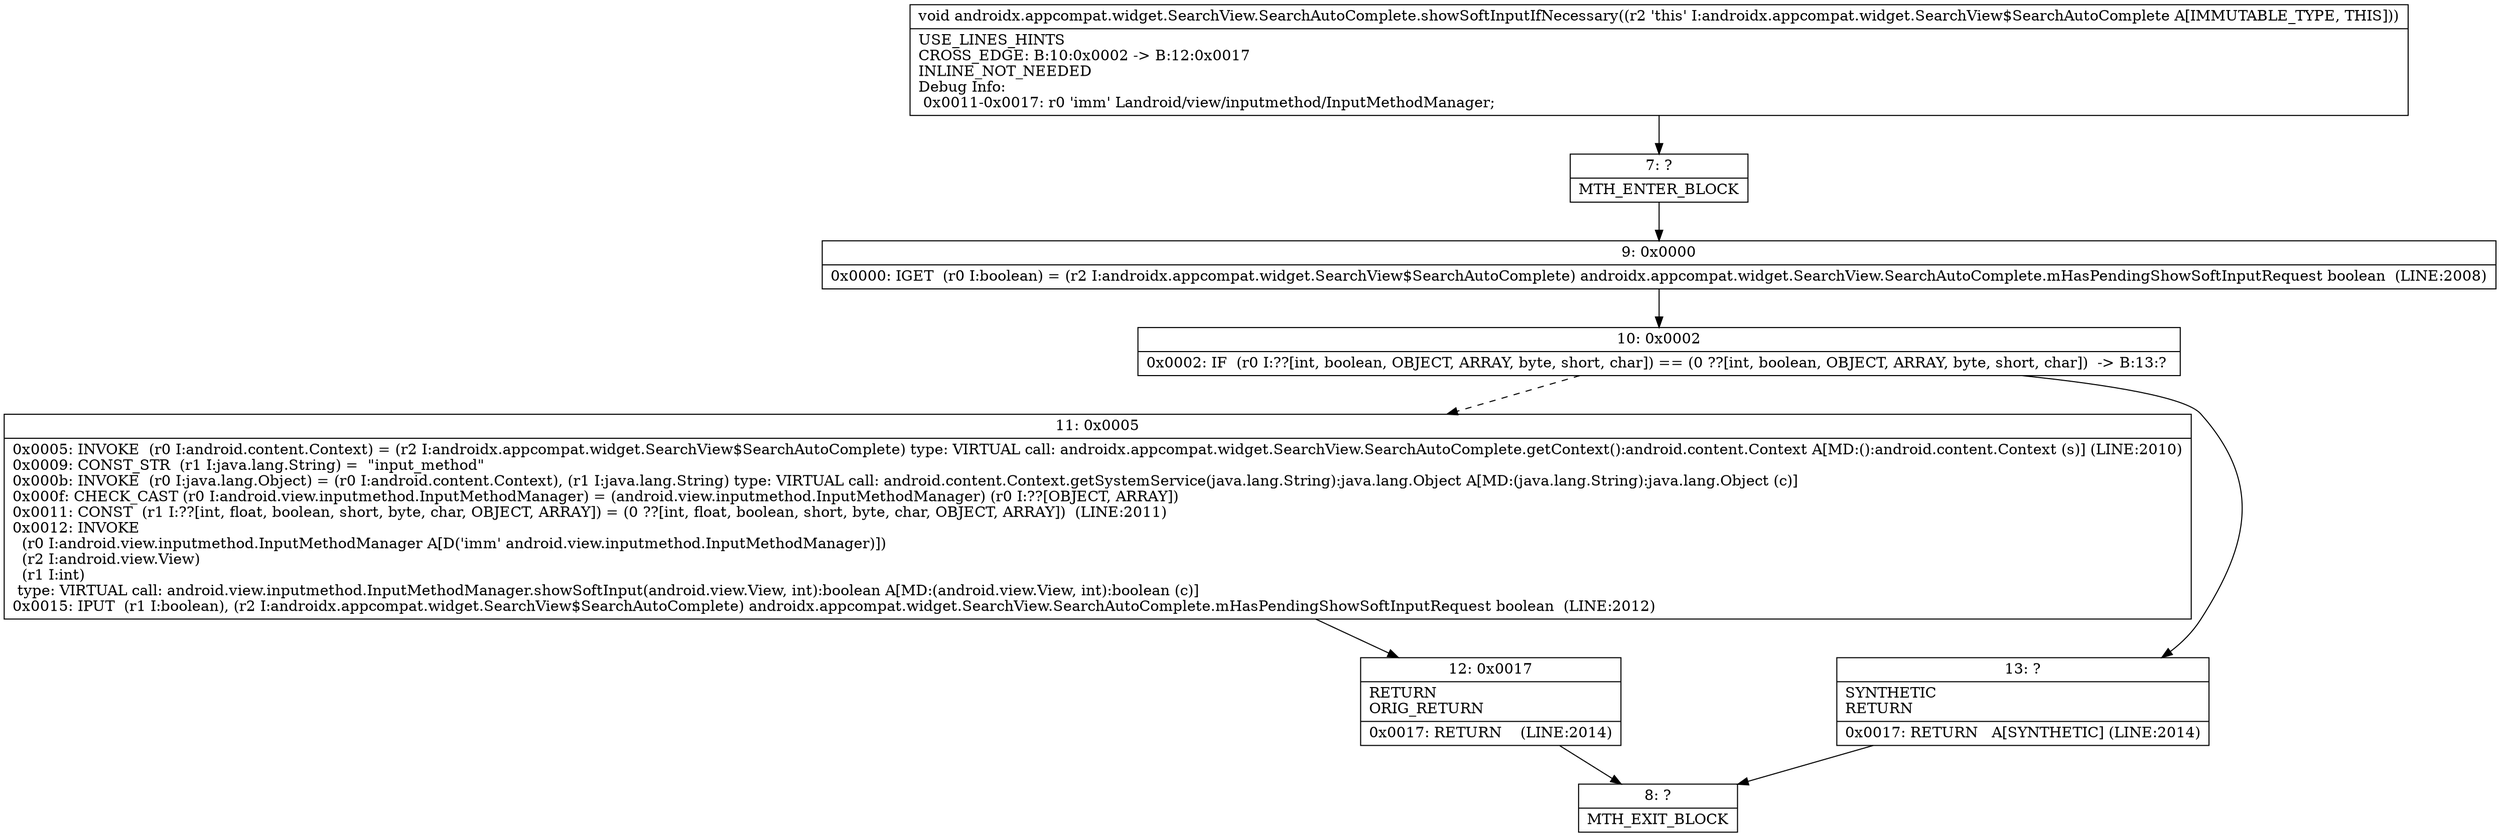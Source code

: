 digraph "CFG forandroidx.appcompat.widget.SearchView.SearchAutoComplete.showSoftInputIfNecessary()V" {
Node_7 [shape=record,label="{7\:\ ?|MTH_ENTER_BLOCK\l}"];
Node_9 [shape=record,label="{9\:\ 0x0000|0x0000: IGET  (r0 I:boolean) = (r2 I:androidx.appcompat.widget.SearchView$SearchAutoComplete) androidx.appcompat.widget.SearchView.SearchAutoComplete.mHasPendingShowSoftInputRequest boolean  (LINE:2008)\l}"];
Node_10 [shape=record,label="{10\:\ 0x0002|0x0002: IF  (r0 I:??[int, boolean, OBJECT, ARRAY, byte, short, char]) == (0 ??[int, boolean, OBJECT, ARRAY, byte, short, char])  \-\> B:13:? \l}"];
Node_11 [shape=record,label="{11\:\ 0x0005|0x0005: INVOKE  (r0 I:android.content.Context) = (r2 I:androidx.appcompat.widget.SearchView$SearchAutoComplete) type: VIRTUAL call: androidx.appcompat.widget.SearchView.SearchAutoComplete.getContext():android.content.Context A[MD:():android.content.Context (s)] (LINE:2010)\l0x0009: CONST_STR  (r1 I:java.lang.String) =  \"input_method\" \l0x000b: INVOKE  (r0 I:java.lang.Object) = (r0 I:android.content.Context), (r1 I:java.lang.String) type: VIRTUAL call: android.content.Context.getSystemService(java.lang.String):java.lang.Object A[MD:(java.lang.String):java.lang.Object (c)]\l0x000f: CHECK_CAST (r0 I:android.view.inputmethod.InputMethodManager) = (android.view.inputmethod.InputMethodManager) (r0 I:??[OBJECT, ARRAY]) \l0x0011: CONST  (r1 I:??[int, float, boolean, short, byte, char, OBJECT, ARRAY]) = (0 ??[int, float, boolean, short, byte, char, OBJECT, ARRAY])  (LINE:2011)\l0x0012: INVOKE  \l  (r0 I:android.view.inputmethod.InputMethodManager A[D('imm' android.view.inputmethod.InputMethodManager)])\l  (r2 I:android.view.View)\l  (r1 I:int)\l type: VIRTUAL call: android.view.inputmethod.InputMethodManager.showSoftInput(android.view.View, int):boolean A[MD:(android.view.View, int):boolean (c)]\l0x0015: IPUT  (r1 I:boolean), (r2 I:androidx.appcompat.widget.SearchView$SearchAutoComplete) androidx.appcompat.widget.SearchView.SearchAutoComplete.mHasPendingShowSoftInputRequest boolean  (LINE:2012)\l}"];
Node_12 [shape=record,label="{12\:\ 0x0017|RETURN\lORIG_RETURN\l|0x0017: RETURN    (LINE:2014)\l}"];
Node_8 [shape=record,label="{8\:\ ?|MTH_EXIT_BLOCK\l}"];
Node_13 [shape=record,label="{13\:\ ?|SYNTHETIC\lRETURN\l|0x0017: RETURN   A[SYNTHETIC] (LINE:2014)\l}"];
MethodNode[shape=record,label="{void androidx.appcompat.widget.SearchView.SearchAutoComplete.showSoftInputIfNecessary((r2 'this' I:androidx.appcompat.widget.SearchView$SearchAutoComplete A[IMMUTABLE_TYPE, THIS]))  | USE_LINES_HINTS\lCROSS_EDGE: B:10:0x0002 \-\> B:12:0x0017\lINLINE_NOT_NEEDED\lDebug Info:\l  0x0011\-0x0017: r0 'imm' Landroid\/view\/inputmethod\/InputMethodManager;\l}"];
MethodNode -> Node_7;Node_7 -> Node_9;
Node_9 -> Node_10;
Node_10 -> Node_11[style=dashed];
Node_10 -> Node_13;
Node_11 -> Node_12;
Node_12 -> Node_8;
Node_13 -> Node_8;
}

